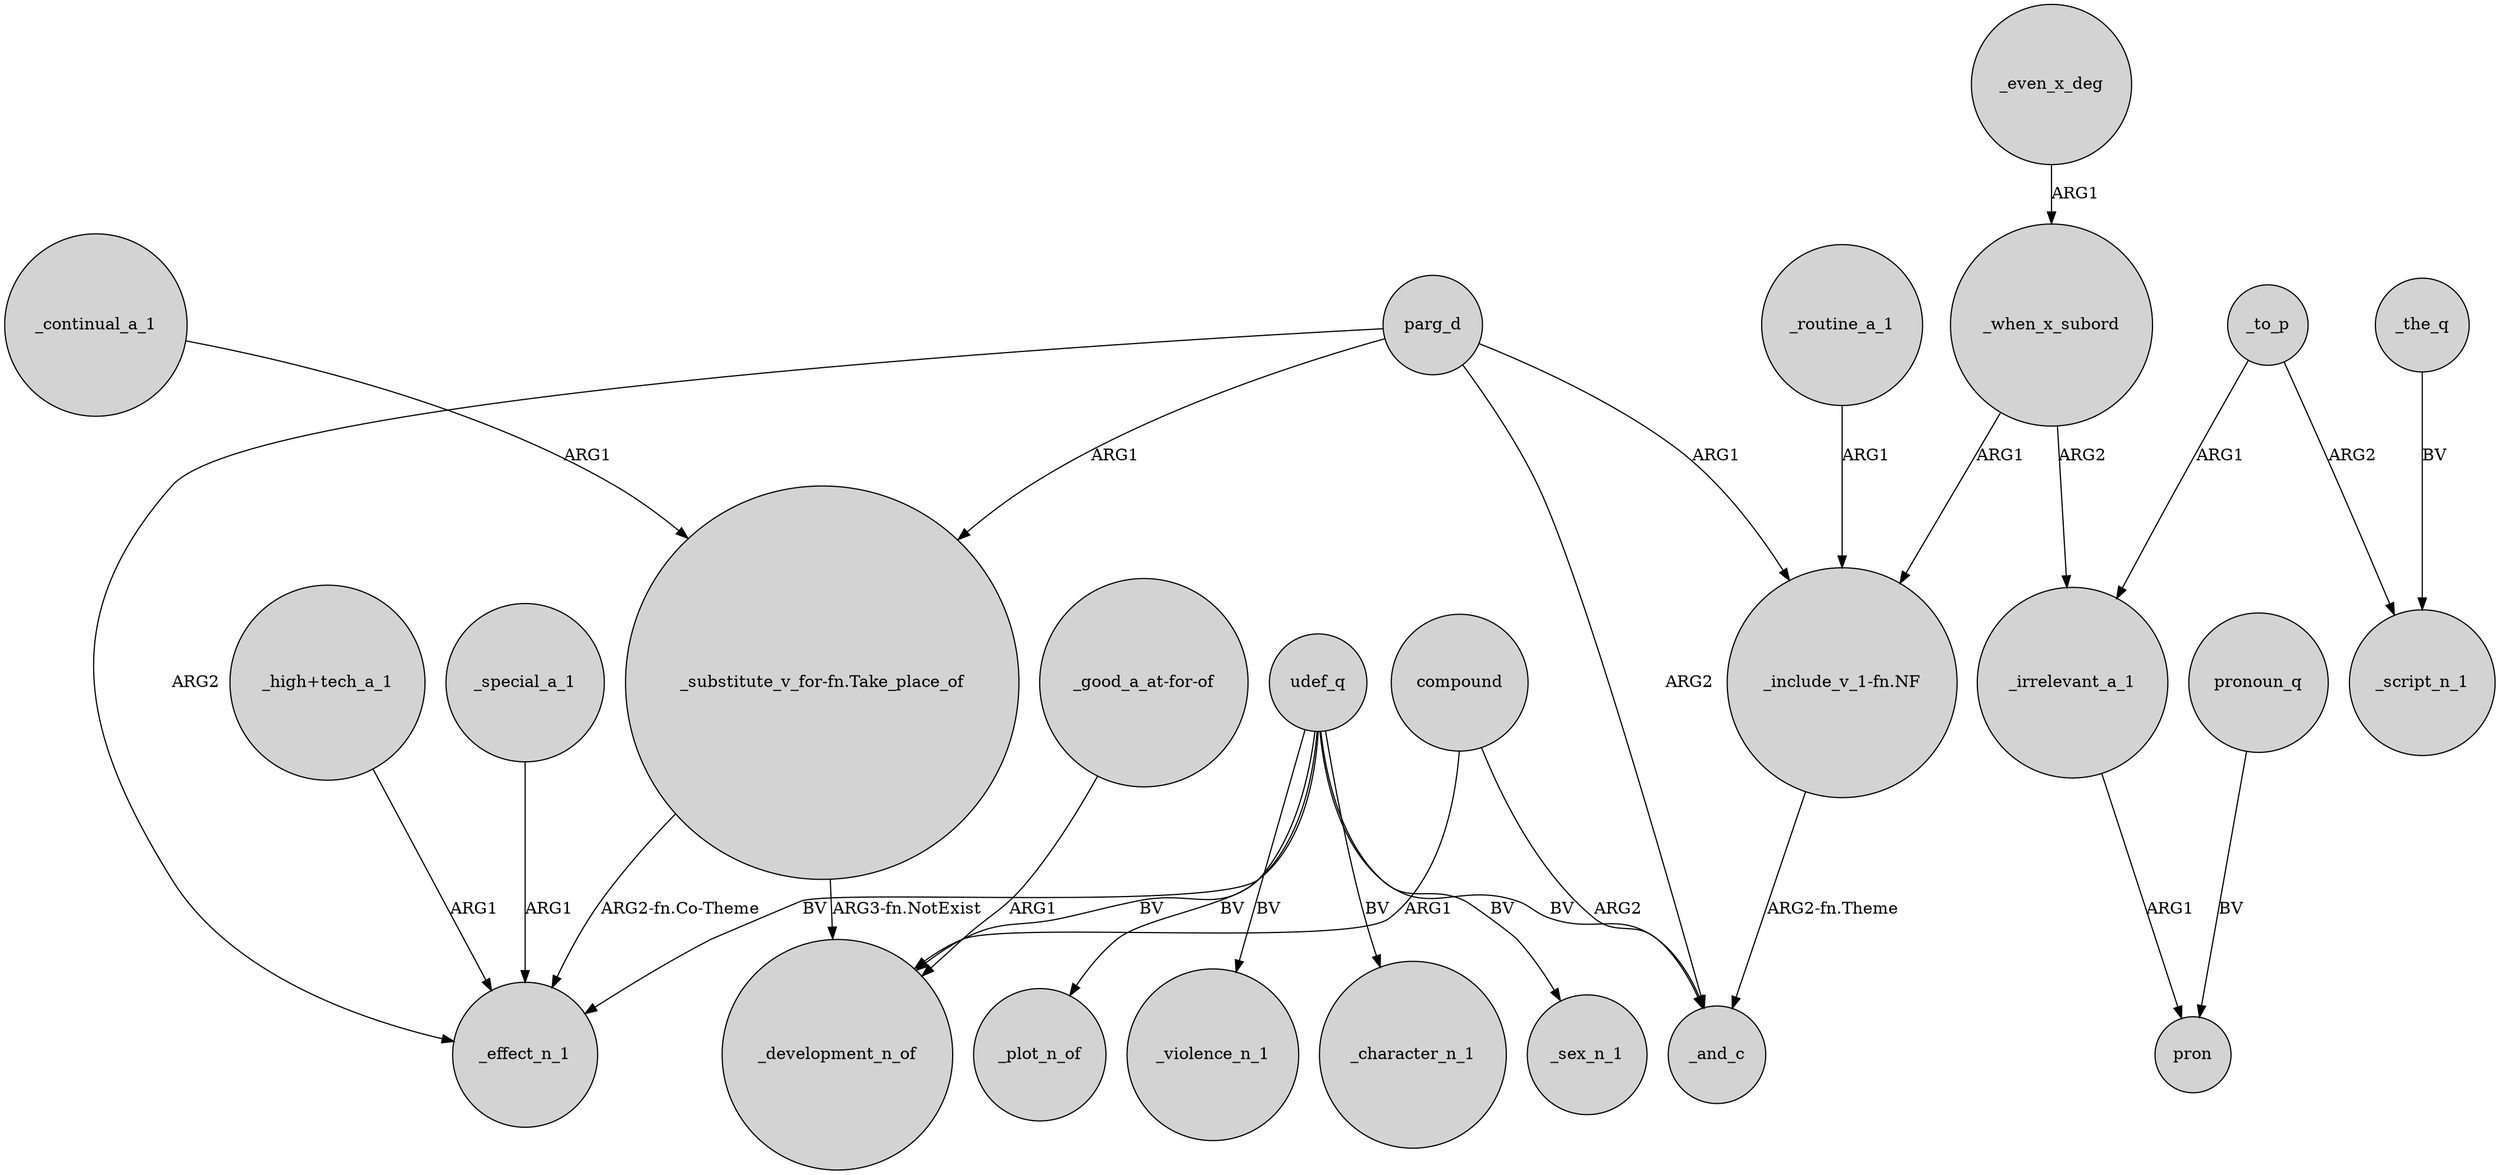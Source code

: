 digraph {
	node [shape=circle style=filled]
	udef_q -> _violence_n_1 [label=BV]
	"_substitute_v_for-fn.Take_place_of" -> _development_n_of [label="ARG3-fn.NotExist"]
	_continual_a_1 -> "_substitute_v_for-fn.Take_place_of" [label=ARG1]
	_even_x_deg -> _when_x_subord [label=ARG1]
	parg_d -> _effect_n_1 [label=ARG2]
	_when_x_subord -> "_include_v_1-fn.NF" [label=ARG1]
	udef_q -> _effect_n_1 [label=BV]
	_when_x_subord -> _irrelevant_a_1 [label=ARG2]
	"_substitute_v_for-fn.Take_place_of" -> _effect_n_1 [label="ARG2-fn.Co-Theme"]
	compound -> _development_n_of [label=ARG1]
	"_high+tech_a_1" -> _effect_n_1 [label=ARG1]
	udef_q -> _character_n_1 [label=BV]
	parg_d -> _and_c [label=ARG2]
	_to_p -> _script_n_1 [label=ARG2]
	parg_d -> "_substitute_v_for-fn.Take_place_of" [label=ARG1]
	pronoun_q -> pron [label=BV]
	compound -> _and_c [label=ARG2]
	_to_p -> _irrelevant_a_1 [label=ARG1]
	udef_q -> _sex_n_1 [label=BV]
	_irrelevant_a_1 -> pron [label=ARG1]
	"_include_v_1-fn.NF" -> _and_c [label="ARG2-fn.Theme"]
	_routine_a_1 -> "_include_v_1-fn.NF" [label=ARG1]
	udef_q -> _development_n_of [label=BV]
	_special_a_1 -> _effect_n_1 [label=ARG1]
	"_good_a_at-for-of" -> _development_n_of [label=ARG1]
	udef_q -> _plot_n_of [label=BV]
	udef_q -> _and_c [label=BV]
	_the_q -> _script_n_1 [label=BV]
	parg_d -> "_include_v_1-fn.NF" [label=ARG1]
}
